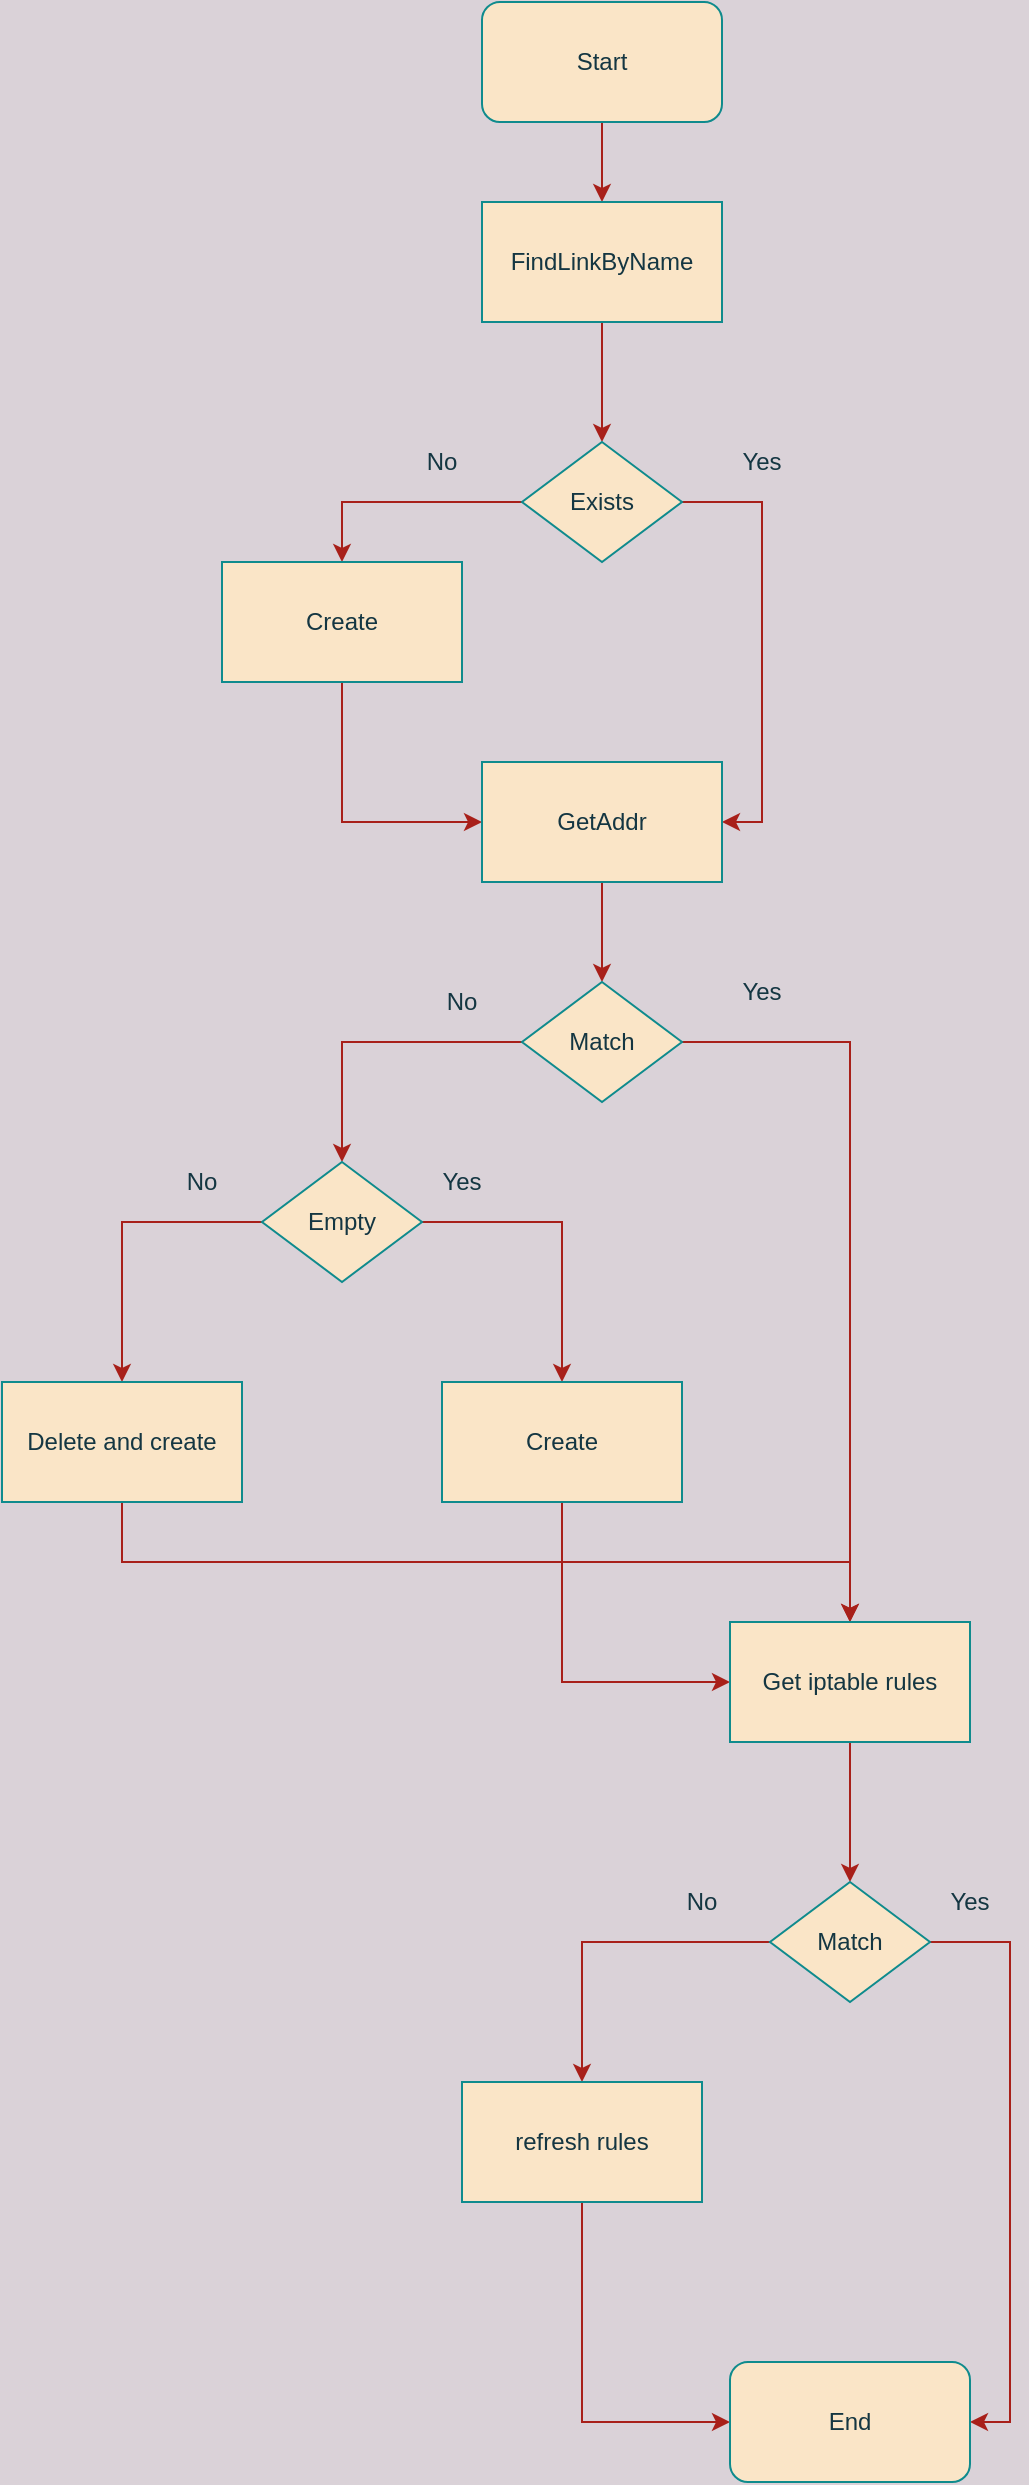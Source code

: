 <mxfile version="13.10.0" type="embed">
    <diagram id="C5RBs43oDa-KdzZeNtuy" name="Page-1">
        <mxGraphModel dx="1082" dy="472" grid="1" gridSize="10" guides="1" tooltips="1" connect="1" arrows="1" fold="1" page="1" pageScale="1" pageWidth="827" pageHeight="1169" background="#DAD2D8" math="0" shadow="0">
            <root>
                <mxCell id="WIyWlLk6GJQsqaUBKTNV-0"/>
                <mxCell id="WIyWlLk6GJQsqaUBKTNV-1" parent="WIyWlLk6GJQsqaUBKTNV-0"/>
                <mxCell id="-AKpPJvp-0c80I_1BFYV-2" style="edgeStyle=orthogonalEdgeStyle;rounded=0;orthogonalLoop=1;jettySize=auto;html=1;exitX=0.5;exitY=1;exitDx=0;exitDy=0;labelBackgroundColor=#DAD2D8;strokeColor=#A8201A;fontColor=#143642;" parent="WIyWlLk6GJQsqaUBKTNV-1" source="-AKpPJvp-0c80I_1BFYV-0" target="-AKpPJvp-0c80I_1BFYV-1" edge="1">
                    <mxGeometry relative="1" as="geometry"/>
                </mxCell>
                <mxCell id="-AKpPJvp-0c80I_1BFYV-0" value="Start" style="rounded=1;whiteSpace=wrap;html=1;fillColor=#FAE5C7;strokeColor=#0F8B8D;fontColor=#143642;" parent="WIyWlLk6GJQsqaUBKTNV-1" vertex="1">
                    <mxGeometry x="401" y="40" width="120" height="60" as="geometry"/>
                </mxCell>
                <mxCell id="-AKpPJvp-0c80I_1BFYV-4" style="edgeStyle=orthogonalEdgeStyle;rounded=0;orthogonalLoop=1;jettySize=auto;html=1;exitX=0.5;exitY=1;exitDx=0;exitDy=0;labelBackgroundColor=#DAD2D8;strokeColor=#A8201A;fontColor=#143642;" parent="WIyWlLk6GJQsqaUBKTNV-1" source="-AKpPJvp-0c80I_1BFYV-1" target="-AKpPJvp-0c80I_1BFYV-3" edge="1">
                    <mxGeometry relative="1" as="geometry"/>
                </mxCell>
                <mxCell id="-AKpPJvp-0c80I_1BFYV-1" value="FindLinkByName" style="rounded=0;whiteSpace=wrap;html=1;fillColor=#FAE5C7;strokeColor=#0F8B8D;fontColor=#143642;" parent="WIyWlLk6GJQsqaUBKTNV-1" vertex="1">
                    <mxGeometry x="401" y="140" width="120" height="60" as="geometry"/>
                </mxCell>
                <mxCell id="-AKpPJvp-0c80I_1BFYV-6" style="edgeStyle=orthogonalEdgeStyle;rounded=0;orthogonalLoop=1;jettySize=auto;html=1;exitX=0;exitY=0.5;exitDx=0;exitDy=0;entryX=0.5;entryY=0;entryDx=0;entryDy=0;labelBackgroundColor=#DAD2D8;strokeColor=#A8201A;fontColor=#143642;" parent="WIyWlLk6GJQsqaUBKTNV-1" source="-AKpPJvp-0c80I_1BFYV-3" target="-AKpPJvp-0c80I_1BFYV-5" edge="1">
                    <mxGeometry relative="1" as="geometry"/>
                </mxCell>
                <mxCell id="-AKpPJvp-0c80I_1BFYV-9" style="edgeStyle=orthogonalEdgeStyle;rounded=0;orthogonalLoop=1;jettySize=auto;html=1;exitX=1;exitY=0.5;exitDx=0;exitDy=0;entryX=1;entryY=0.5;entryDx=0;entryDy=0;labelBackgroundColor=#DAD2D8;strokeColor=#A8201A;fontColor=#143642;" parent="WIyWlLk6GJQsqaUBKTNV-1" source="-AKpPJvp-0c80I_1BFYV-3" target="-AKpPJvp-0c80I_1BFYV-11" edge="1">
                    <mxGeometry relative="1" as="geometry">
                        <mxPoint x="591" y="320" as="targetPoint"/>
                    </mxGeometry>
                </mxCell>
                <mxCell id="-AKpPJvp-0c80I_1BFYV-3" value="Exists" style="rhombus;whiteSpace=wrap;html=1;fillColor=#FAE5C7;strokeColor=#0F8B8D;fontColor=#143642;" parent="WIyWlLk6GJQsqaUBKTNV-1" vertex="1">
                    <mxGeometry x="421" y="260" width="80" height="60" as="geometry"/>
                </mxCell>
                <mxCell id="-AKpPJvp-0c80I_1BFYV-12" style="edgeStyle=orthogonalEdgeStyle;rounded=0;orthogonalLoop=1;jettySize=auto;html=1;exitX=0.5;exitY=1;exitDx=0;exitDy=0;entryX=0;entryY=0.5;entryDx=0;entryDy=0;labelBackgroundColor=#DAD2D8;strokeColor=#A8201A;fontColor=#143642;" parent="WIyWlLk6GJQsqaUBKTNV-1" source="-AKpPJvp-0c80I_1BFYV-5" target="-AKpPJvp-0c80I_1BFYV-11" edge="1">
                    <mxGeometry relative="1" as="geometry"/>
                </mxCell>
                <mxCell id="-AKpPJvp-0c80I_1BFYV-5" value="Create" style="rounded=0;whiteSpace=wrap;html=1;fillColor=#FAE5C7;strokeColor=#0F8B8D;fontColor=#143642;" parent="WIyWlLk6GJQsqaUBKTNV-1" vertex="1">
                    <mxGeometry x="271" y="320" width="120" height="60" as="geometry"/>
                </mxCell>
                <mxCell id="-AKpPJvp-0c80I_1BFYV-7" value="No" style="text;html=1;strokeColor=none;fillColor=none;align=center;verticalAlign=middle;whiteSpace=wrap;rounded=0;fontColor=#143642;" parent="WIyWlLk6GJQsqaUBKTNV-1" vertex="1">
                    <mxGeometry x="361" y="260" width="40" height="20" as="geometry"/>
                </mxCell>
                <mxCell id="-AKpPJvp-0c80I_1BFYV-10" value="Yes" style="text;html=1;strokeColor=none;fillColor=none;align=center;verticalAlign=middle;whiteSpace=wrap;rounded=0;fontColor=#143642;" parent="WIyWlLk6GJQsqaUBKTNV-1" vertex="1">
                    <mxGeometry x="521" y="260" width="40" height="20" as="geometry"/>
                </mxCell>
                <mxCell id="-AKpPJvp-0c80I_1BFYV-14" style="edgeStyle=orthogonalEdgeStyle;rounded=0;orthogonalLoop=1;jettySize=auto;html=1;exitX=0.5;exitY=1;exitDx=0;exitDy=0;labelBackgroundColor=#DAD2D8;strokeColor=#A8201A;fontColor=#143642;" parent="WIyWlLk6GJQsqaUBKTNV-1" source="-AKpPJvp-0c80I_1BFYV-11" target="-AKpPJvp-0c80I_1BFYV-13" edge="1">
                    <mxGeometry relative="1" as="geometry"/>
                </mxCell>
                <mxCell id="-AKpPJvp-0c80I_1BFYV-11" value="GetAddr" style="rounded=0;whiteSpace=wrap;html=1;fillColor=#FAE5C7;strokeColor=#0F8B8D;fontColor=#143642;" parent="WIyWlLk6GJQsqaUBKTNV-1" vertex="1">
                    <mxGeometry x="401" y="420" width="120" height="60" as="geometry"/>
                </mxCell>
                <mxCell id="-AKpPJvp-0c80I_1BFYV-16" style="edgeStyle=orthogonalEdgeStyle;rounded=0;orthogonalLoop=1;jettySize=auto;html=1;exitX=0;exitY=0.5;exitDx=0;exitDy=0;labelBackgroundColor=#DAD2D8;strokeColor=#A8201A;fontColor=#143642;" parent="WIyWlLk6GJQsqaUBKTNV-1" source="-AKpPJvp-0c80I_1BFYV-13" target="-AKpPJvp-0c80I_1BFYV-15" edge="1">
                    <mxGeometry relative="1" as="geometry"/>
                </mxCell>
                <mxCell id="-AKpPJvp-0c80I_1BFYV-23" style="edgeStyle=orthogonalEdgeStyle;rounded=0;orthogonalLoop=1;jettySize=auto;html=1;exitX=1;exitY=0.5;exitDx=0;exitDy=0;entryX=0.5;entryY=0;entryDx=0;entryDy=0;labelBackgroundColor=#DAD2D8;strokeColor=#A8201A;fontColor=#143642;" parent="WIyWlLk6GJQsqaUBKTNV-1" source="-AKpPJvp-0c80I_1BFYV-13" target="-AKpPJvp-0c80I_1BFYV-22" edge="1">
                    <mxGeometry relative="1" as="geometry"/>
                </mxCell>
                <mxCell id="-AKpPJvp-0c80I_1BFYV-13" value="Match" style="rhombus;whiteSpace=wrap;html=1;fillColor=#FAE5C7;strokeColor=#0F8B8D;fontColor=#143642;" parent="WIyWlLk6GJQsqaUBKTNV-1" vertex="1">
                    <mxGeometry x="421" y="530" width="80" height="60" as="geometry"/>
                </mxCell>
                <mxCell id="-AKpPJvp-0c80I_1BFYV-18" style="edgeStyle=orthogonalEdgeStyle;rounded=0;orthogonalLoop=1;jettySize=auto;html=1;exitX=1;exitY=0.5;exitDx=0;exitDy=0;entryX=0.5;entryY=0;entryDx=0;entryDy=0;labelBackgroundColor=#DAD2D8;strokeColor=#A8201A;fontColor=#143642;" parent="WIyWlLk6GJQsqaUBKTNV-1" source="-AKpPJvp-0c80I_1BFYV-15" target="-AKpPJvp-0c80I_1BFYV-17" edge="1">
                    <mxGeometry relative="1" as="geometry"/>
                </mxCell>
                <mxCell id="-AKpPJvp-0c80I_1BFYV-21" style="edgeStyle=orthogonalEdgeStyle;rounded=0;orthogonalLoop=1;jettySize=auto;html=1;exitX=0;exitY=0.5;exitDx=0;exitDy=0;labelBackgroundColor=#DAD2D8;strokeColor=#A8201A;fontColor=#143642;" parent="WIyWlLk6GJQsqaUBKTNV-1" source="-AKpPJvp-0c80I_1BFYV-15" target="-AKpPJvp-0c80I_1BFYV-20" edge="1">
                    <mxGeometry relative="1" as="geometry"/>
                </mxCell>
                <mxCell id="-AKpPJvp-0c80I_1BFYV-15" value="Empty" style="rhombus;whiteSpace=wrap;html=1;fillColor=#FAE5C7;strokeColor=#0F8B8D;fontColor=#143642;" parent="WIyWlLk6GJQsqaUBKTNV-1" vertex="1">
                    <mxGeometry x="291" y="620" width="80" height="60" as="geometry"/>
                </mxCell>
                <mxCell id="-AKpPJvp-0c80I_1BFYV-27" style="edgeStyle=orthogonalEdgeStyle;rounded=0;orthogonalLoop=1;jettySize=auto;html=1;exitX=0.5;exitY=1;exitDx=0;exitDy=0;entryX=0;entryY=0.5;entryDx=0;entryDy=0;labelBackgroundColor=#DAD2D8;strokeColor=#A8201A;fontColor=#143642;" parent="WIyWlLk6GJQsqaUBKTNV-1" source="-AKpPJvp-0c80I_1BFYV-17" target="-AKpPJvp-0c80I_1BFYV-22" edge="1">
                    <mxGeometry relative="1" as="geometry"/>
                </mxCell>
                <mxCell id="-AKpPJvp-0c80I_1BFYV-17" value="Create" style="rounded=0;whiteSpace=wrap;html=1;fillColor=#FAE5C7;strokeColor=#0F8B8D;fontColor=#143642;" parent="WIyWlLk6GJQsqaUBKTNV-1" vertex="1">
                    <mxGeometry x="381" y="730" width="120" height="60" as="geometry"/>
                </mxCell>
                <mxCell id="-AKpPJvp-0c80I_1BFYV-19" value="Yes" style="text;html=1;strokeColor=none;fillColor=none;align=center;verticalAlign=middle;whiteSpace=wrap;rounded=0;fontColor=#143642;" parent="WIyWlLk6GJQsqaUBKTNV-1" vertex="1">
                    <mxGeometry x="371" y="620" width="40" height="20" as="geometry"/>
                </mxCell>
                <mxCell id="-AKpPJvp-0c80I_1BFYV-28" style="edgeStyle=orthogonalEdgeStyle;rounded=0;orthogonalLoop=1;jettySize=auto;html=1;exitX=0.5;exitY=1;exitDx=0;exitDy=0;entryX=0.5;entryY=0;entryDx=0;entryDy=0;labelBackgroundColor=#DAD2D8;strokeColor=#A8201A;fontColor=#143642;" parent="WIyWlLk6GJQsqaUBKTNV-1" source="-AKpPJvp-0c80I_1BFYV-20" target="-AKpPJvp-0c80I_1BFYV-22" edge="1">
                    <mxGeometry relative="1" as="geometry"/>
                </mxCell>
                <mxCell id="-AKpPJvp-0c80I_1BFYV-20" value="Delete and create" style="rounded=0;whiteSpace=wrap;html=1;fillColor=#FAE5C7;strokeColor=#0F8B8D;fontColor=#143642;" parent="WIyWlLk6GJQsqaUBKTNV-1" vertex="1">
                    <mxGeometry x="161" y="730" width="120" height="60" as="geometry"/>
                </mxCell>
                <mxCell id="-AKpPJvp-0c80I_1BFYV-30" style="edgeStyle=orthogonalEdgeStyle;rounded=0;orthogonalLoop=1;jettySize=auto;html=1;exitX=0.5;exitY=1;exitDx=0;exitDy=0;entryX=0.5;entryY=0;entryDx=0;entryDy=0;labelBackgroundColor=#DAD2D8;strokeColor=#A8201A;fontColor=#143642;" parent="WIyWlLk6GJQsqaUBKTNV-1" source="-AKpPJvp-0c80I_1BFYV-22" target="-AKpPJvp-0c80I_1BFYV-29" edge="1">
                    <mxGeometry relative="1" as="geometry"/>
                </mxCell>
                <mxCell id="-AKpPJvp-0c80I_1BFYV-22" value="Get iptable rules" style="rounded=0;whiteSpace=wrap;html=1;fillColor=#FAE5C7;strokeColor=#0F8B8D;fontColor=#143642;" parent="WIyWlLk6GJQsqaUBKTNV-1" vertex="1">
                    <mxGeometry x="525" y="850" width="120" height="60" as="geometry"/>
                </mxCell>
                <mxCell id="-AKpPJvp-0c80I_1BFYV-24" value="No" style="text;html=1;strokeColor=none;fillColor=none;align=center;verticalAlign=middle;whiteSpace=wrap;rounded=0;fontColor=#143642;" parent="WIyWlLk6GJQsqaUBKTNV-1" vertex="1">
                    <mxGeometry x="371" y="530" width="40" height="20" as="geometry"/>
                </mxCell>
                <mxCell id="-AKpPJvp-0c80I_1BFYV-25" value="Yes" style="text;html=1;strokeColor=none;fillColor=none;align=center;verticalAlign=middle;whiteSpace=wrap;rounded=0;fontColor=#143642;" parent="WIyWlLk6GJQsqaUBKTNV-1" vertex="1">
                    <mxGeometry x="521" y="525" width="40" height="20" as="geometry"/>
                </mxCell>
                <mxCell id="-AKpPJvp-0c80I_1BFYV-26" value="No" style="text;html=1;strokeColor=none;fillColor=none;align=center;verticalAlign=middle;whiteSpace=wrap;rounded=0;fontColor=#143642;" parent="WIyWlLk6GJQsqaUBKTNV-1" vertex="1">
                    <mxGeometry x="241" y="620" width="40" height="20" as="geometry"/>
                </mxCell>
                <mxCell id="-AKpPJvp-0c80I_1BFYV-32" style="edgeStyle=orthogonalEdgeStyle;rounded=0;orthogonalLoop=1;jettySize=auto;html=1;exitX=0;exitY=0.5;exitDx=0;exitDy=0;labelBackgroundColor=#DAD2D8;strokeColor=#A8201A;fontColor=#143642;" parent="WIyWlLk6GJQsqaUBKTNV-1" source="-AKpPJvp-0c80I_1BFYV-29" target="-AKpPJvp-0c80I_1BFYV-31" edge="1">
                    <mxGeometry relative="1" as="geometry"/>
                </mxCell>
                <mxCell id="-AKpPJvp-0c80I_1BFYV-34" style="edgeStyle=orthogonalEdgeStyle;rounded=0;orthogonalLoop=1;jettySize=auto;html=1;exitX=1;exitY=0.5;exitDx=0;exitDy=0;entryX=1;entryY=0.5;entryDx=0;entryDy=0;labelBackgroundColor=#DAD2D8;strokeColor=#A8201A;fontColor=#143642;" parent="WIyWlLk6GJQsqaUBKTNV-1" source="-AKpPJvp-0c80I_1BFYV-29" target="-AKpPJvp-0c80I_1BFYV-33" edge="1">
                    <mxGeometry relative="1" as="geometry"/>
                </mxCell>
                <mxCell id="-AKpPJvp-0c80I_1BFYV-29" value="Match" style="rhombus;whiteSpace=wrap;html=1;fillColor=#FAE5C7;strokeColor=#0F8B8D;fontColor=#143642;" parent="WIyWlLk6GJQsqaUBKTNV-1" vertex="1">
                    <mxGeometry x="545" y="980" width="80" height="60" as="geometry"/>
                </mxCell>
                <mxCell id="-AKpPJvp-0c80I_1BFYV-35" style="edgeStyle=orthogonalEdgeStyle;rounded=0;orthogonalLoop=1;jettySize=auto;html=1;exitX=0.5;exitY=1;exitDx=0;exitDy=0;entryX=0;entryY=0.5;entryDx=0;entryDy=0;labelBackgroundColor=#DAD2D8;strokeColor=#A8201A;fontColor=#143642;" parent="WIyWlLk6GJQsqaUBKTNV-1" source="-AKpPJvp-0c80I_1BFYV-31" target="-AKpPJvp-0c80I_1BFYV-33" edge="1">
                    <mxGeometry relative="1" as="geometry"/>
                </mxCell>
                <mxCell id="-AKpPJvp-0c80I_1BFYV-31" value="refresh rules" style="rounded=0;whiteSpace=wrap;html=1;fillColor=#FAE5C7;strokeColor=#0F8B8D;fontColor=#143642;" parent="WIyWlLk6GJQsqaUBKTNV-1" vertex="1">
                    <mxGeometry x="391" y="1080" width="120" height="60" as="geometry"/>
                </mxCell>
                <mxCell id="-AKpPJvp-0c80I_1BFYV-33" value="End" style="rounded=1;whiteSpace=wrap;html=1;fillColor=#FAE5C7;strokeColor=#0F8B8D;fontColor=#143642;" parent="WIyWlLk6GJQsqaUBKTNV-1" vertex="1">
                    <mxGeometry x="525" y="1220" width="120" height="60" as="geometry"/>
                </mxCell>
                <mxCell id="-AKpPJvp-0c80I_1BFYV-36" value="No" style="text;html=1;strokeColor=none;fillColor=none;align=center;verticalAlign=middle;whiteSpace=wrap;rounded=0;fontColor=#143642;" parent="WIyWlLk6GJQsqaUBKTNV-1" vertex="1">
                    <mxGeometry x="491" y="980" width="40" height="20" as="geometry"/>
                </mxCell>
                <mxCell id="-AKpPJvp-0c80I_1BFYV-37" value="Yes" style="text;html=1;strokeColor=none;fillColor=none;align=center;verticalAlign=middle;whiteSpace=wrap;rounded=0;fontColor=#143642;" parent="WIyWlLk6GJQsqaUBKTNV-1" vertex="1">
                    <mxGeometry x="625" y="980" width="40" height="20" as="geometry"/>
                </mxCell>
            </root>
        </mxGraphModel>
    </diagram>
</mxfile>